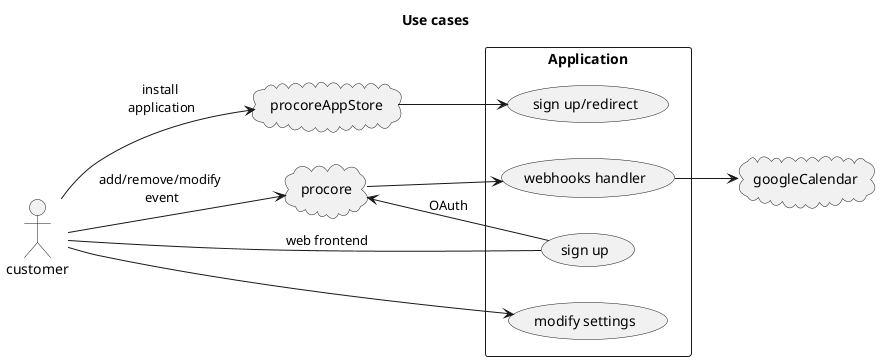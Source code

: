 @startuml
title Use cases
left to right direction

skinparam packageStyle rectangle
actor customer
cloud procoreAppStore
cloud procore
cloud googleCalendar

rectangle Application {
  customer --> procoreAppStore : install \napplication 
  procoreAppStore --> (sign up/redirect)
  customer -- (sign up) : web frontend
  (sign up) --> procore : OAuth
  customer --> (modify settings)
  customer --> procore : add/remove/modify \nevent
  procore --> (webhooks handler)
  (webhooks handler) --> googleCalendar
}

@enduml